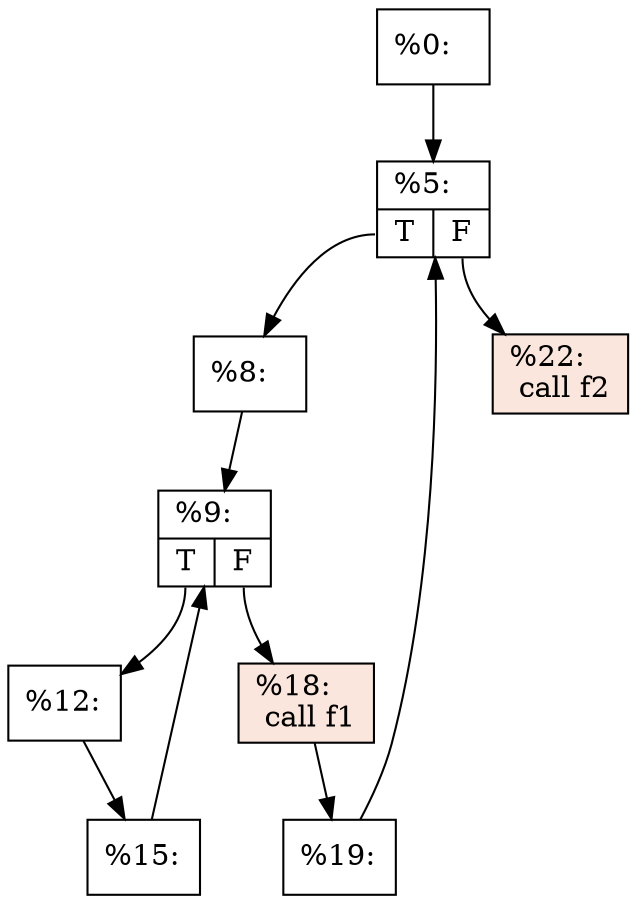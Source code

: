 digraph "foo" {
	node_0000[shape=record, label="%0:\l"]
	node_0001[shape=record, label="{%5:\l|{<s0>T|<s1>F}}"]
	node_0002[shape=record, label="%8:\l"]
	node_0003[shape=record, label="{%9:\l|{<s0>T|<s1>F}}"]
	node_0004[shape=record, label="%12:\l"]
	node_0005[shape=record, label="%15:\l"]
	node_0006[shape=record, style=filled, fillcolor="#f3c7b170", label="{%18:\l call f1\l}"]
	node_0007[shape=record, label="%19:\l"]
	node_0008[shape=record, style=filled, fillcolor="#f3c7b170", label="{%22:\l call f2\l}"]
	node_0000 -> node_0001 
	node_0001:s0 -> node_0002 
	node_0001:s1 -> node_0008 
	node_0002 -> node_0003 
	node_0003:s0 -> node_0004 
	node_0003:s1 -> node_0006 
	node_0004 -> node_0005 
	node_0005 -> node_0003 
	node_0006 -> node_0007 
	node_0007 -> node_0001 
}
